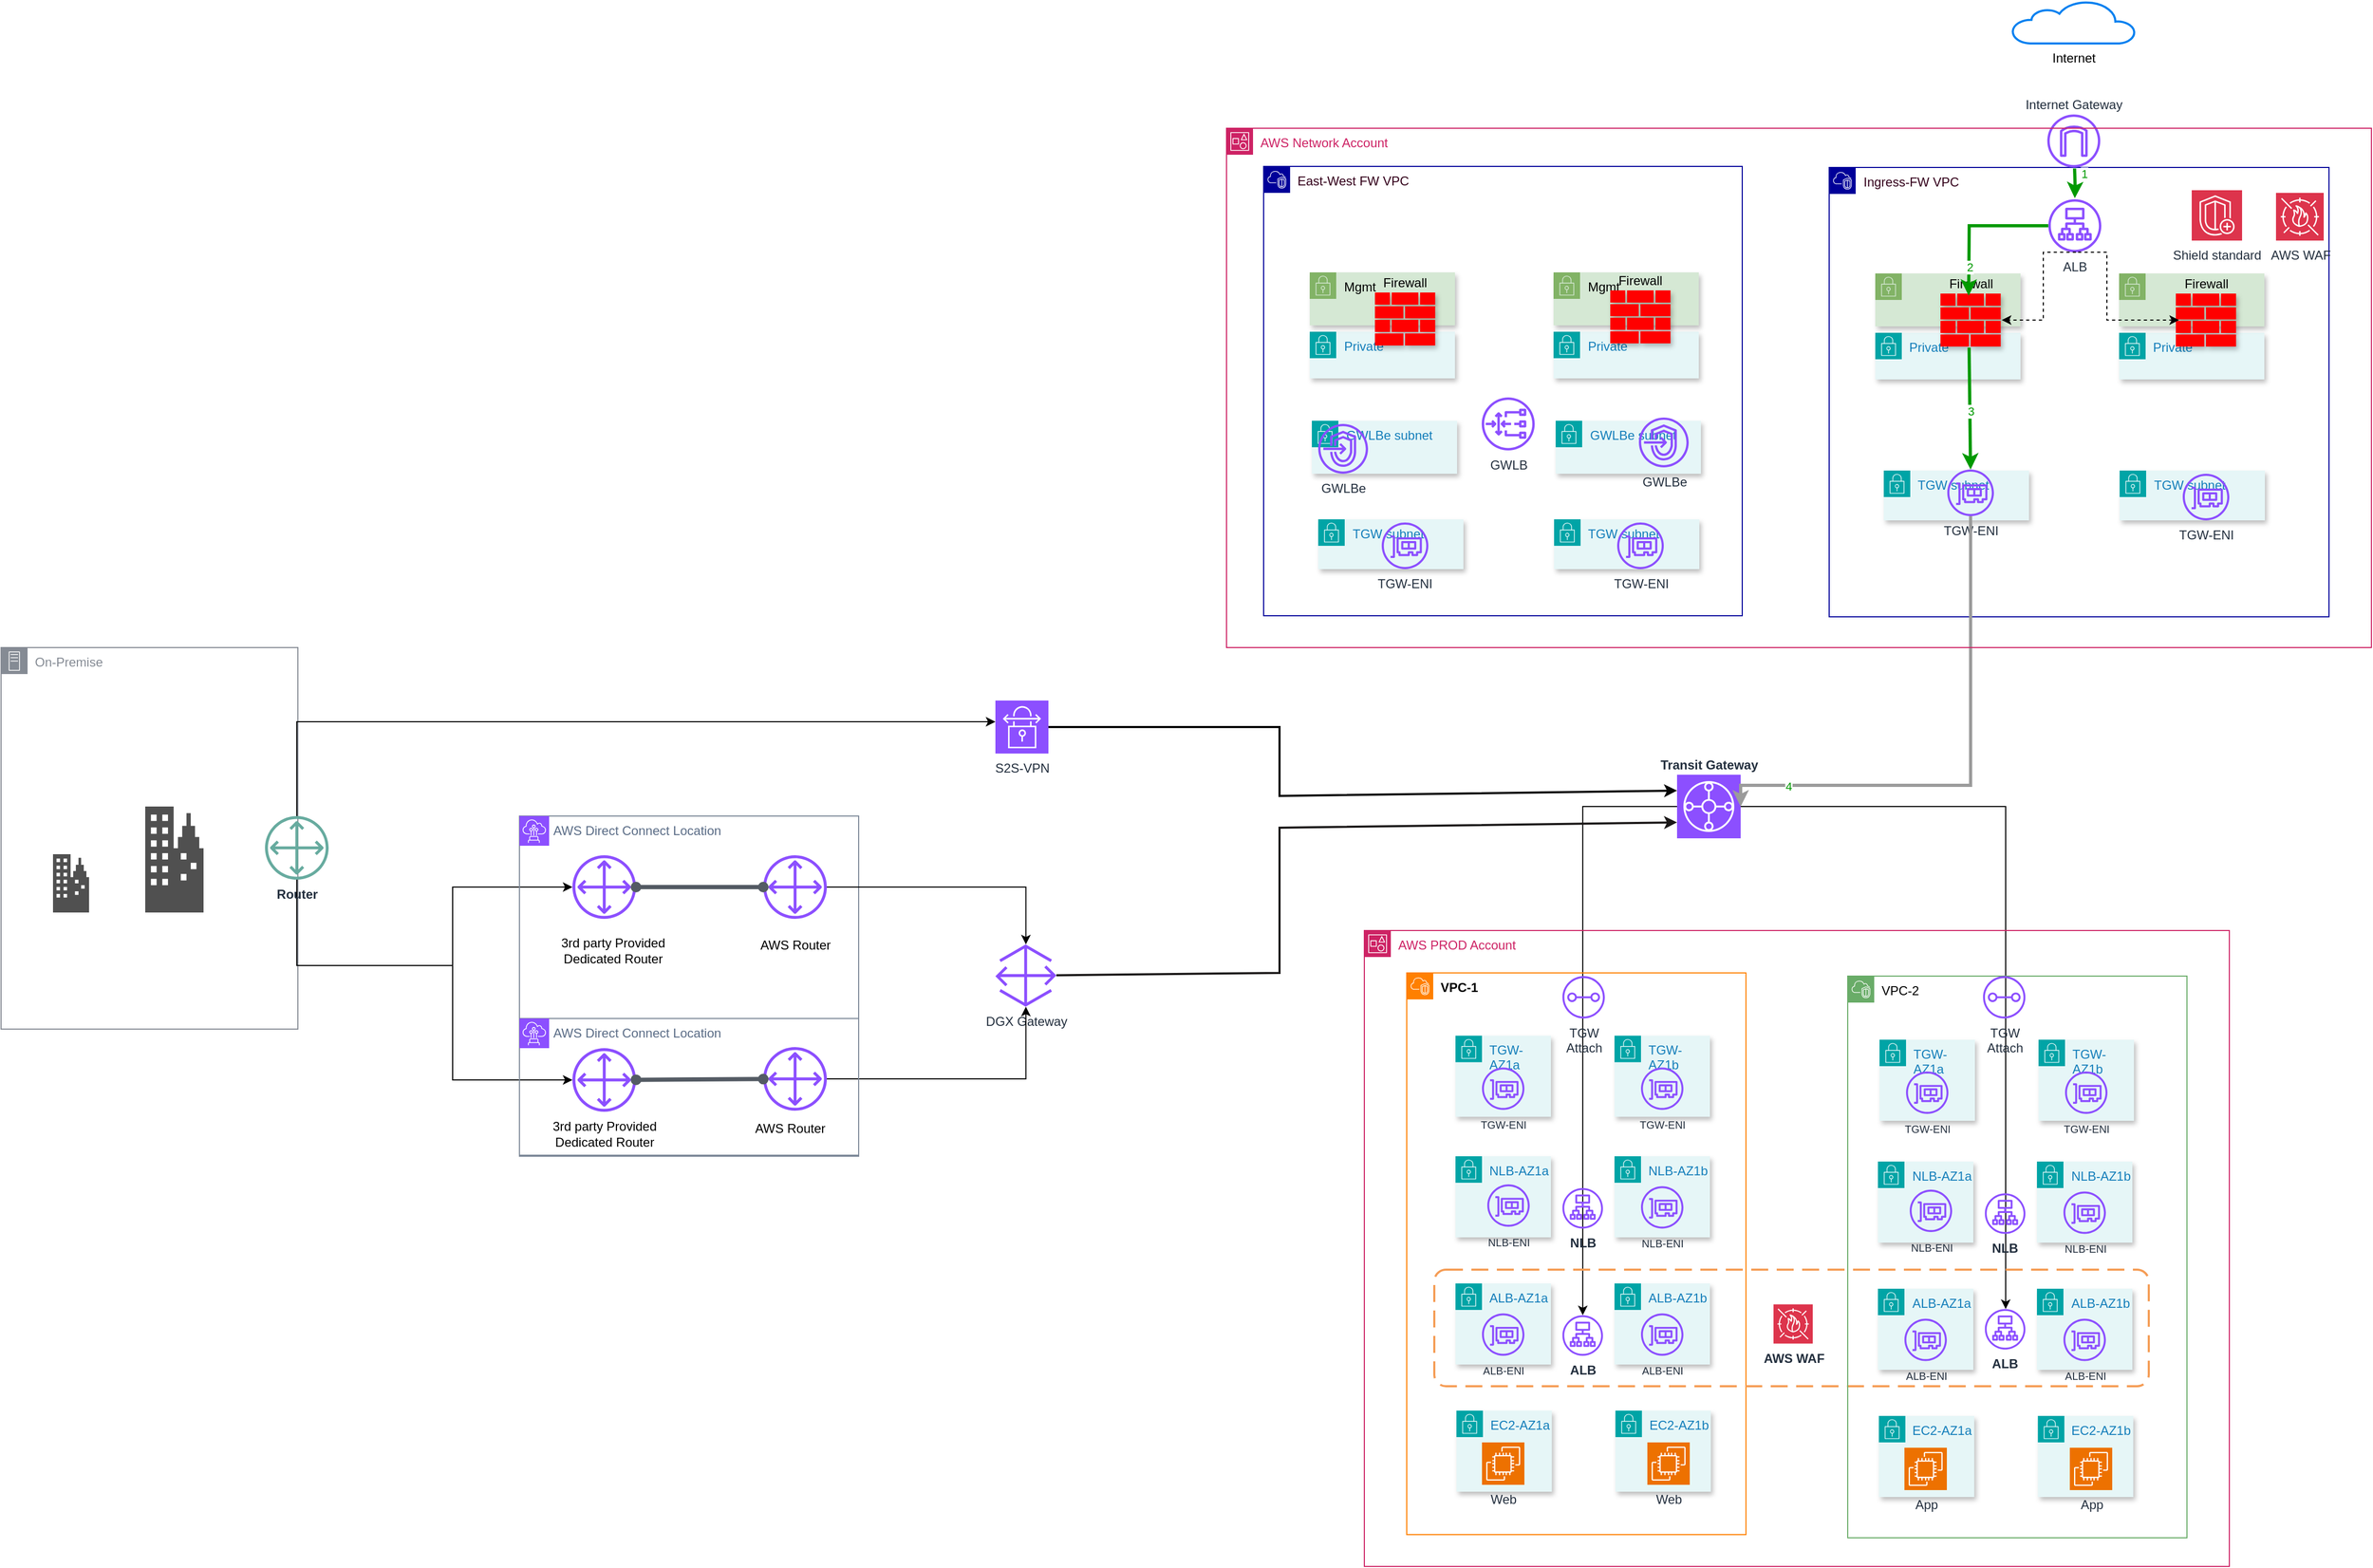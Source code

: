 <mxfile version="26.1.3">
  <diagram id="xGeKkqR13G3785sKKsFl" name="Ingress flow">
    <mxGraphModel dx="4136" dy="1648" grid="1" gridSize="10" guides="1" tooltips="1" connect="1" arrows="1" fold="1" page="1" pageScale="1" pageWidth="850" pageHeight="1100" math="0" shadow="0">
      <root>
        <mxCell id="0" />
        <mxCell id="1" parent="0" />
        <mxCell id="7koi3VtCpEqb0Fa8qRGX-1" style="edgeStyle=orthogonalEdgeStyle;rounded=0;orthogonalLoop=1;jettySize=auto;html=1;fillColor=#006600;" edge="1" parent="1" source="VvGtGQdlacUy4gMgxp78-1" target="VvGtGQdlacUy4gMgxp78-40">
          <mxGeometry relative="1" as="geometry">
            <Array as="points">
              <mxPoint x="1975" y="870" />
            </Array>
          </mxGeometry>
        </mxCell>
        <mxCell id="7koi3VtCpEqb0Fa8qRGX-3" style="edgeStyle=orthogonalEdgeStyle;rounded=0;orthogonalLoop=1;jettySize=auto;html=1;" edge="1" parent="1" source="VvGtGQdlacUy4gMgxp78-1" target="VvGtGQdlacUy4gMgxp78-25">
          <mxGeometry relative="1" as="geometry" />
        </mxCell>
        <mxCell id="VvGtGQdlacUy4gMgxp78-1" value="&lt;b&gt;Transit Gateway&lt;/b&gt;" style="sketch=0;points=[[0,0,0],[0.25,0,0],[0.5,0,0],[0.75,0,0],[1,0,0],[0,1,0],[0.25,1,0],[0.5,1,0],[0.75,1,0],[1,1,0],[0,0.25,0],[0,0.5,0],[0,0.75,0],[1,0.25,0],[1,0.5,0],[1,0.75,0]];outlineConnect=0;fontColor=#232F3E;fillColor=#8C4FFF;strokeColor=#ffffff;dashed=0;verticalLabelPosition=top;verticalAlign=bottom;align=center;html=1;fontSize=12;fontStyle=0;aspect=fixed;shape=mxgraph.aws4.resourceIcon;resIcon=mxgraph.aws4.transit_gateway;labelPosition=center;" parent="1" vertex="1">
          <mxGeometry x="1665" y="840" width="60" height="60" as="geometry" />
        </mxCell>
        <mxCell id="VvGtGQdlacUy4gMgxp78-2" value="On-Premise" style="sketch=0;outlineConnect=0;gradientColor=none;html=1;whiteSpace=wrap;fontSize=12;fontStyle=0;shape=mxgraph.aws4.group;grIcon=mxgraph.aws4.group_on_premise;strokeColor=#858B94;fillColor=none;verticalAlign=top;align=left;spacingLeft=30;fontColor=#858B94;dashed=0;" parent="1" vertex="1">
          <mxGeometry x="84" y="720" width="280" height="360" as="geometry" />
        </mxCell>
        <mxCell id="VvGtGQdlacUy4gMgxp78-3" value="" style="sketch=0;pointerEvents=1;shadow=0;dashed=0;html=1;strokeColor=none;fillColor=#505050;labelPosition=center;verticalLabelPosition=bottom;verticalAlign=top;outlineConnect=0;align=center;shape=mxgraph.office.concepts.on_premises;" parent="1" vertex="1">
          <mxGeometry x="133" y="915" width="34" height="55" as="geometry" />
        </mxCell>
        <mxCell id="VvGtGQdlacUy4gMgxp78-4" value="" style="sketch=0;pointerEvents=1;shadow=0;dashed=0;html=1;strokeColor=none;fillColor=#505050;labelPosition=center;verticalLabelPosition=bottom;verticalAlign=top;outlineConnect=0;align=center;shape=mxgraph.office.concepts.on_premises;" parent="1" vertex="1">
          <mxGeometry x="220" y="870" width="55" height="100" as="geometry" />
        </mxCell>
        <mxCell id="VvGtGQdlacUy4gMgxp78-5" style="edgeStyle=orthogonalEdgeStyle;rounded=0;orthogonalLoop=1;jettySize=auto;html=1;" parent="1" source="VvGtGQdlacUy4gMgxp78-8" target="VvGtGQdlacUy4gMgxp78-71" edge="1">
          <mxGeometry relative="1" as="geometry">
            <Array as="points">
              <mxPoint x="363" y="790" />
            </Array>
          </mxGeometry>
        </mxCell>
        <mxCell id="VvGtGQdlacUy4gMgxp78-6" style="edgeStyle=orthogonalEdgeStyle;rounded=0;orthogonalLoop=1;jettySize=auto;html=1;" parent="1" source="VvGtGQdlacUy4gMgxp78-8" target="VvGtGQdlacUy4gMgxp78-58" edge="1">
          <mxGeometry relative="1" as="geometry">
            <Array as="points">
              <mxPoint x="363" y="1020" />
              <mxPoint x="510" y="1020" />
              <mxPoint x="510" y="946" />
            </Array>
          </mxGeometry>
        </mxCell>
        <mxCell id="VvGtGQdlacUy4gMgxp78-7" style="edgeStyle=orthogonalEdgeStyle;rounded=0;orthogonalLoop=1;jettySize=auto;html=1;" parent="1" source="VvGtGQdlacUy4gMgxp78-8" target="VvGtGQdlacUy4gMgxp78-64" edge="1">
          <mxGeometry relative="1" as="geometry">
            <Array as="points">
              <mxPoint x="363" y="1020" />
              <mxPoint x="510" y="1020" />
              <mxPoint x="510" y="1128" />
            </Array>
          </mxGeometry>
        </mxCell>
        <mxCell id="VvGtGQdlacUy4gMgxp78-8" value="&lt;b&gt;Router&lt;/b&gt;" style="sketch=0;outlineConnect=0;fontColor=#232F3E;gradientColor=none;fillColor=#67AB9F;strokeColor=none;dashed=0;verticalLabelPosition=bottom;verticalAlign=top;align=center;html=1;fontSize=12;fontStyle=0;aspect=fixed;pointerEvents=1;shape=mxgraph.aws4.customer_gateway;" parent="1" vertex="1">
          <mxGeometry x="333" y="879" width="60" height="60" as="geometry" />
        </mxCell>
        <mxCell id="VvGtGQdlacUy4gMgxp78-9" value="&lt;font color=&quot;#000000&quot;&gt;&lt;b&gt;VPC-1&lt;/b&gt;&lt;/font&gt;" style="points=[[0,0],[0.25,0],[0.5,0],[0.75,0],[1,0],[1,0.25],[1,0.5],[1,0.75],[1,1],[0.75,1],[0.5,1],[0.25,1],[0,1],[0,0.75],[0,0.5],[0,0.25]];outlineConnect=0;gradientColor=none;html=1;whiteSpace=wrap;fontSize=12;fontStyle=0;container=1;pointerEvents=0;collapsible=0;recursiveResize=0;shape=mxgraph.aws4.group;grIcon=mxgraph.aws4.group_vpc2;strokeColor=light-dark(#FF8000,#FF96EE);fillColor=none;verticalAlign=top;align=left;spacingLeft=30;fontColor=#AAB7B8;dashed=0;" parent="1" vertex="1">
          <mxGeometry x="1410" y="1027" width="320" height="530" as="geometry" />
        </mxCell>
        <mxCell id="VvGtGQdlacUy4gMgxp78-10" value="" style="rounded=1;arcSize=10;dashed=1;strokeColor=#F59D56;fillColor=none;gradientColor=none;dashPattern=8 4;strokeWidth=2;movable=1;resizable=1;rotatable=1;deletable=1;editable=1;locked=0;connectable=1;" parent="VvGtGQdlacUy4gMgxp78-9" vertex="1">
          <mxGeometry x="26" y="280" width="674" height="110" as="geometry" />
        </mxCell>
        <mxCell id="VvGtGQdlacUy4gMgxp78-11" value="AWS PROD Account" style="points=[[0,0],[0.25,0],[0.5,0],[0.75,0],[1,0],[1,0.25],[1,0.5],[1,0.75],[1,1],[0.75,1],[0.5,1],[0.25,1],[0,1],[0,0.75],[0,0.5],[0,0.25]];outlineConnect=0;gradientColor=none;html=1;whiteSpace=wrap;fontSize=12;fontStyle=0;container=1;pointerEvents=0;collapsible=0;recursiveResize=0;shape=mxgraph.aws4.group;grIcon=mxgraph.aws4.group_account;strokeColor=#CD2264;fillColor=none;verticalAlign=top;align=left;spacingLeft=30;fontColor=#CD2264;dashed=0;" parent="1" vertex="1">
          <mxGeometry x="1370" y="987" width="816" height="600" as="geometry" />
        </mxCell>
        <mxCell id="VvGtGQdlacUy4gMgxp78-12" value="TGW-AZ1a" style="points=[[0,0],[0.25,0],[0.5,0],[0.75,0],[1,0],[1,0.25],[1,0.5],[1,0.75],[1,1],[0.75,1],[0.5,1],[0.25,1],[0,1],[0,0.75],[0,0.5],[0,0.25]];outlineConnect=0;gradientColor=none;html=1;whiteSpace=wrap;fontSize=12;fontStyle=0;container=1;pointerEvents=0;collapsible=0;recursiveResize=0;shape=mxgraph.aws4.group;grIcon=mxgraph.aws4.group_security_group;grStroke=0;strokeColor=#00A4A6;fillColor=#E6F6F7;verticalAlign=top;align=left;spacingLeft=30;fontColor=#147EBA;fillStyle=auto;shadow=1;" parent="VvGtGQdlacUy4gMgxp78-11" vertex="1">
          <mxGeometry x="86" y="99.25" width="90" height="76.5" as="geometry" />
        </mxCell>
        <mxCell id="VvGtGQdlacUy4gMgxp78-13" value="&lt;span style=&quot;font-size: 10px;&quot;&gt;TGW-ENI&lt;/span&gt;" style="sketch=0;outlineConnect=0;fontColor=#232F3E;gradientColor=none;fillColor=#8C4FFF;strokeColor=none;dashed=0;verticalLabelPosition=bottom;verticalAlign=top;align=center;html=1;fontSize=12;fontStyle=0;aspect=fixed;pointerEvents=1;shape=mxgraph.aws4.elastic_network_interface;" parent="VvGtGQdlacUy4gMgxp78-12" vertex="1">
          <mxGeometry x="25" y="30" width="40" height="40" as="geometry" />
        </mxCell>
        <mxCell id="VvGtGQdlacUy4gMgxp78-14" value="TGW-AZ1b" style="points=[[0,0],[0.25,0],[0.5,0],[0.75,0],[1,0],[1,0.25],[1,0.5],[1,0.75],[1,1],[0.75,1],[0.5,1],[0.25,1],[0,1],[0,0.75],[0,0.5],[0,0.25]];outlineConnect=0;gradientColor=none;html=1;whiteSpace=wrap;fontSize=12;fontStyle=0;container=1;pointerEvents=0;collapsible=0;recursiveResize=0;shape=mxgraph.aws4.group;grIcon=mxgraph.aws4.group_security_group;grStroke=0;strokeColor=#00A4A6;fillColor=#E6F6F7;verticalAlign=top;align=left;spacingLeft=30;fontColor=#147EBA;fillStyle=auto;shadow=1;" parent="VvGtGQdlacUy4gMgxp78-11" vertex="1">
          <mxGeometry x="236" y="99.25" width="90" height="76.5" as="geometry" />
        </mxCell>
        <mxCell id="VvGtGQdlacUy4gMgxp78-15" value="&lt;span style=&quot;font-size: 10px;&quot;&gt;TGW-ENI&lt;/span&gt;" style="sketch=0;outlineConnect=0;fontColor=#232F3E;gradientColor=none;fillColor=#8C4FFF;strokeColor=none;dashed=0;verticalLabelPosition=bottom;verticalAlign=top;align=center;html=1;fontSize=12;fontStyle=0;aspect=fixed;pointerEvents=1;shape=mxgraph.aws4.elastic_network_interface;" parent="VvGtGQdlacUy4gMgxp78-14" vertex="1">
          <mxGeometry x="25" y="30" width="40" height="40" as="geometry" />
        </mxCell>
        <mxCell id="VvGtGQdlacUy4gMgxp78-16" value="NLB-AZ1a" style="points=[[0,0],[0.25,0],[0.5,0],[0.75,0],[1,0],[1,0.25],[1,0.5],[1,0.75],[1,1],[0.75,1],[0.5,1],[0.25,1],[0,1],[0,0.75],[0,0.5],[0,0.25]];outlineConnect=0;gradientColor=none;html=1;whiteSpace=wrap;fontSize=12;fontStyle=0;container=1;pointerEvents=0;collapsible=0;recursiveResize=0;shape=mxgraph.aws4.group;grIcon=mxgraph.aws4.group_security_group;grStroke=0;strokeColor=#00A4A6;fillColor=#E6F6F7;verticalAlign=top;align=left;spacingLeft=30;fontColor=#147EBA;fillStyle=auto;shadow=1;" parent="VvGtGQdlacUy4gMgxp78-11" vertex="1">
          <mxGeometry x="86" y="213" width="90" height="76.5" as="geometry" />
        </mxCell>
        <mxCell id="VvGtGQdlacUy4gMgxp78-17" value="&lt;span style=&quot;font-size: 10px;&quot;&gt;NLB-ENI&lt;/span&gt;" style="sketch=0;outlineConnect=0;fontColor=#232F3E;gradientColor=none;fillColor=#8C4FFF;strokeColor=none;dashed=0;verticalLabelPosition=bottom;verticalAlign=top;align=center;html=1;fontSize=12;fontStyle=0;aspect=fixed;pointerEvents=1;shape=mxgraph.aws4.elastic_network_interface;" parent="VvGtGQdlacUy4gMgxp78-16" vertex="1">
          <mxGeometry x="30" y="26.5" width="40" height="40" as="geometry" />
        </mxCell>
        <mxCell id="VvGtGQdlacUy4gMgxp78-18" value="NLB-AZ1b" style="points=[[0,0],[0.25,0],[0.5,0],[0.75,0],[1,0],[1,0.25],[1,0.5],[1,0.75],[1,1],[0.75,1],[0.5,1],[0.25,1],[0,1],[0,0.75],[0,0.5],[0,0.25]];outlineConnect=0;gradientColor=none;html=1;whiteSpace=wrap;fontSize=12;fontStyle=0;container=1;pointerEvents=0;collapsible=0;recursiveResize=0;shape=mxgraph.aws4.group;grIcon=mxgraph.aws4.group_security_group;grStroke=0;strokeColor=#00A4A6;fillColor=#E6F6F7;verticalAlign=top;align=left;spacingLeft=30;fontColor=#147EBA;fillStyle=auto;shadow=1;" parent="VvGtGQdlacUy4gMgxp78-11" vertex="1">
          <mxGeometry x="236" y="213" width="90" height="76.5" as="geometry" />
        </mxCell>
        <mxCell id="VvGtGQdlacUy4gMgxp78-19" value="&lt;span style=&quot;font-size: 10px;&quot;&gt;NLB-ENI&lt;/span&gt;" style="sketch=0;outlineConnect=0;fontColor=#232F3E;gradientColor=none;fillColor=#8C4FFF;strokeColor=none;dashed=0;verticalLabelPosition=bottom;verticalAlign=top;align=center;html=1;fontSize=12;fontStyle=0;aspect=fixed;pointerEvents=1;shape=mxgraph.aws4.elastic_network_interface;" parent="VvGtGQdlacUy4gMgxp78-18" vertex="1">
          <mxGeometry x="25" y="28.25" width="40" height="40" as="geometry" />
        </mxCell>
        <mxCell id="VvGtGQdlacUy4gMgxp78-20" value="&lt;b&gt;NLB&lt;/b&gt;" style="sketch=0;outlineConnect=0;fontColor=#232F3E;gradientColor=none;fillColor=#8C4FFF;strokeColor=none;dashed=0;verticalLabelPosition=bottom;verticalAlign=top;align=center;html=1;fontSize=12;fontStyle=0;aspect=fixed;pointerEvents=1;shape=mxgraph.aws4.application_load_balancer;" parent="VvGtGQdlacUy4gMgxp78-11" vertex="1">
          <mxGeometry x="186.87" y="243" width="38.25" height="38.25" as="geometry" />
        </mxCell>
        <mxCell id="VvGtGQdlacUy4gMgxp78-21" value="ALB-AZ1a" style="points=[[0,0],[0.25,0],[0.5,0],[0.75,0],[1,0],[1,0.25],[1,0.5],[1,0.75],[1,1],[0.75,1],[0.5,1],[0.25,1],[0,1],[0,0.75],[0,0.5],[0,0.25]];outlineConnect=0;gradientColor=none;html=1;whiteSpace=wrap;fontSize=12;fontStyle=0;container=1;pointerEvents=0;collapsible=0;recursiveResize=0;shape=mxgraph.aws4.group;grIcon=mxgraph.aws4.group_security_group;grStroke=0;strokeColor=#00A4A6;fillColor=#E6F6F7;verticalAlign=top;align=left;spacingLeft=30;fontColor=#147EBA;fillStyle=auto;shadow=1;" parent="VvGtGQdlacUy4gMgxp78-11" vertex="1">
          <mxGeometry x="86" y="333" width="90" height="76.5" as="geometry" />
        </mxCell>
        <mxCell id="VvGtGQdlacUy4gMgxp78-22" value="&lt;span style=&quot;font-size: 10px;&quot;&gt;ALB-ENI&lt;/span&gt;" style="sketch=0;outlineConnect=0;fontColor=#232F3E;gradientColor=none;fillColor=#8C4FFF;strokeColor=none;dashed=0;verticalLabelPosition=bottom;verticalAlign=top;align=center;html=1;fontSize=12;fontStyle=0;aspect=fixed;pointerEvents=1;shape=mxgraph.aws4.elastic_network_interface;" parent="VvGtGQdlacUy4gMgxp78-21" vertex="1">
          <mxGeometry x="25" y="28.25" width="40" height="40" as="geometry" />
        </mxCell>
        <mxCell id="VvGtGQdlacUy4gMgxp78-23" value="ALB-AZ1b" style="points=[[0,0],[0.25,0],[0.5,0],[0.75,0],[1,0],[1,0.25],[1,0.5],[1,0.75],[1,1],[0.75,1],[0.5,1],[0.25,1],[0,1],[0,0.75],[0,0.5],[0,0.25]];outlineConnect=0;gradientColor=none;html=1;whiteSpace=wrap;fontSize=12;fontStyle=0;container=1;pointerEvents=0;collapsible=0;recursiveResize=0;shape=mxgraph.aws4.group;grIcon=mxgraph.aws4.group_security_group;grStroke=0;strokeColor=#00A4A6;fillColor=#E6F6F7;verticalAlign=top;align=left;spacingLeft=30;fontColor=#147EBA;fillStyle=auto;shadow=1;" parent="VvGtGQdlacUy4gMgxp78-11" vertex="1">
          <mxGeometry x="236" y="333" width="90" height="76.5" as="geometry" />
        </mxCell>
        <mxCell id="VvGtGQdlacUy4gMgxp78-24" value="&lt;span style=&quot;font-size: 10px;&quot;&gt;ALB-ENI&lt;/span&gt;" style="sketch=0;outlineConnect=0;fontColor=#232F3E;gradientColor=none;fillColor=#8C4FFF;strokeColor=none;dashed=0;verticalLabelPosition=bottom;verticalAlign=top;align=center;html=1;fontSize=12;fontStyle=0;aspect=fixed;pointerEvents=1;shape=mxgraph.aws4.elastic_network_interface;" parent="VvGtGQdlacUy4gMgxp78-23" vertex="1">
          <mxGeometry x="25" y="28.25" width="40" height="40" as="geometry" />
        </mxCell>
        <mxCell id="VvGtGQdlacUy4gMgxp78-25" value="&lt;b&gt;ALB&lt;/b&gt;" style="sketch=0;outlineConnect=0;fontColor=#232F3E;gradientColor=none;fillColor=#8C4FFF;strokeColor=none;dashed=0;verticalLabelPosition=bottom;verticalAlign=top;align=center;html=1;fontSize=12;fontStyle=0;aspect=fixed;pointerEvents=1;shape=mxgraph.aws4.application_load_balancer;" parent="VvGtGQdlacUy4gMgxp78-11" vertex="1">
          <mxGeometry x="186.87" y="363" width="38.25" height="38.25" as="geometry" />
        </mxCell>
        <mxCell id="VvGtGQdlacUy4gMgxp78-26" value="EC2-AZ1a" style="points=[[0,0],[0.25,0],[0.5,0],[0.75,0],[1,0],[1,0.25],[1,0.5],[1,0.75],[1,1],[0.75,1],[0.5,1],[0.25,1],[0,1],[0,0.75],[0,0.5],[0,0.25]];outlineConnect=0;gradientColor=none;html=1;whiteSpace=wrap;fontSize=12;fontStyle=0;container=1;pointerEvents=0;collapsible=0;recursiveResize=0;shape=mxgraph.aws4.group;grIcon=mxgraph.aws4.group_security_group;grStroke=0;strokeColor=#00A4A6;fillColor=#E6F6F7;verticalAlign=top;align=left;spacingLeft=30;fontColor=#147EBA;fillStyle=auto;shadow=1;" parent="VvGtGQdlacUy4gMgxp78-11" vertex="1">
          <mxGeometry x="86.87" y="453" width="90" height="76.5" as="geometry" />
        </mxCell>
        <mxCell id="VvGtGQdlacUy4gMgxp78-27" value="Web" style="sketch=0;points=[[0,0,0],[0.25,0,0],[0.5,0,0],[0.75,0,0],[1,0,0],[0,1,0],[0.25,1,0],[0.5,1,0],[0.75,1,0],[1,1,0],[0,0.25,0],[0,0.5,0],[0,0.75,0],[1,0.25,0],[1,0.5,0],[1,0.75,0]];outlineConnect=0;fontColor=#232F3E;fillColor=#ED7100;strokeColor=#ffffff;dashed=0;verticalLabelPosition=bottom;verticalAlign=top;align=center;html=1;fontSize=12;fontStyle=0;aspect=fixed;shape=mxgraph.aws4.resourceIcon;resIcon=mxgraph.aws4.ec2;" parent="VvGtGQdlacUy4gMgxp78-26" vertex="1">
          <mxGeometry x="24.13" y="30" width="40" height="40" as="geometry" />
        </mxCell>
        <mxCell id="VvGtGQdlacUy4gMgxp78-28" value="EC2-AZ1b" style="points=[[0,0],[0.25,0],[0.5,0],[0.75,0],[1,0],[1,0.25],[1,0.5],[1,0.75],[1,1],[0.75,1],[0.5,1],[0.25,1],[0,1],[0,0.75],[0,0.5],[0,0.25]];outlineConnect=0;gradientColor=none;html=1;whiteSpace=wrap;fontSize=12;fontStyle=0;container=1;pointerEvents=0;collapsible=0;recursiveResize=0;shape=mxgraph.aws4.group;grIcon=mxgraph.aws4.group_security_group;grStroke=0;strokeColor=#00A4A6;fillColor=#E6F6F7;verticalAlign=top;align=left;spacingLeft=30;fontColor=#147EBA;fillStyle=auto;shadow=1;" parent="VvGtGQdlacUy4gMgxp78-11" vertex="1">
          <mxGeometry x="236.87" y="453" width="90" height="76.5" as="geometry" />
        </mxCell>
        <mxCell id="VvGtGQdlacUy4gMgxp78-29" value="Web" style="sketch=0;points=[[0,0,0],[0.25,0,0],[0.5,0,0],[0.75,0,0],[1,0,0],[0,1,0],[0.25,1,0],[0.5,1,0],[0.75,1,0],[1,1,0],[0,0.25,0],[0,0.5,0],[0,0.75,0],[1,0.25,0],[1,0.5,0],[1,0.75,0]];outlineConnect=0;fontColor=#232F3E;fillColor=#ED7100;strokeColor=#ffffff;dashed=0;verticalLabelPosition=bottom;verticalAlign=top;align=center;html=1;fontSize=12;fontStyle=0;aspect=fixed;shape=mxgraph.aws4.resourceIcon;resIcon=mxgraph.aws4.ec2;" parent="VvGtGQdlacUy4gMgxp78-28" vertex="1">
          <mxGeometry x="30.13" y="30" width="40" height="40" as="geometry" />
        </mxCell>
        <mxCell id="VvGtGQdlacUy4gMgxp78-30" value="&lt;font color=&quot;#000000&quot;&gt;VPC-2&lt;/font&gt;" style="points=[[0,0],[0.25,0],[0.5,0],[0.75,0],[1,0],[1,0.25],[1,0.5],[1,0.75],[1,1],[0.75,1],[0.5,1],[0.25,1],[0,1],[0,0.75],[0,0.5],[0,0.25]];outlineConnect=0;gradientColor=none;html=1;whiteSpace=wrap;fontSize=12;fontStyle=0;container=1;pointerEvents=0;collapsible=0;recursiveResize=0;shape=mxgraph.aws4.group;grIcon=mxgraph.aws4.group_vpc2;strokeColor=light-dark(#69ac68, #3a756b);fillColor=none;verticalAlign=top;align=left;spacingLeft=30;fontColor=#AAB7B8;dashed=0;" parent="VvGtGQdlacUy4gMgxp78-11" vertex="1">
          <mxGeometry x="456" y="43" width="320" height="530" as="geometry" />
        </mxCell>
        <mxCell id="VvGtGQdlacUy4gMgxp78-31" value="NLB-AZ1a" style="points=[[0,0],[0.25,0],[0.5,0],[0.75,0],[1,0],[1,0.25],[1,0.5],[1,0.75],[1,1],[0.75,1],[0.5,1],[0.25,1],[0,1],[0,0.75],[0,0.5],[0,0.25]];outlineConnect=0;gradientColor=none;html=1;whiteSpace=wrap;fontSize=12;fontStyle=0;container=1;pointerEvents=0;collapsible=0;recursiveResize=0;shape=mxgraph.aws4.group;grIcon=mxgraph.aws4.group_security_group;grStroke=0;strokeColor=#00A4A6;fillColor=#E6F6F7;verticalAlign=top;align=left;spacingLeft=30;fontColor=#147EBA;fillStyle=auto;shadow=1;" parent="VvGtGQdlacUy4gMgxp78-30" vertex="1">
          <mxGeometry x="28.5" y="175" width="90" height="76.5" as="geometry" />
        </mxCell>
        <mxCell id="VvGtGQdlacUy4gMgxp78-32" value="&lt;span style=&quot;font-size: 10px;&quot;&gt;NLB-ENI&lt;/span&gt;" style="sketch=0;outlineConnect=0;fontColor=#232F3E;gradientColor=none;fillColor=#8C4FFF;strokeColor=none;dashed=0;verticalLabelPosition=bottom;verticalAlign=top;align=center;html=1;fontSize=12;fontStyle=0;aspect=fixed;pointerEvents=1;shape=mxgraph.aws4.elastic_network_interface;" parent="VvGtGQdlacUy4gMgxp78-31" vertex="1">
          <mxGeometry x="30" y="26.5" width="40" height="40" as="geometry" />
        </mxCell>
        <mxCell id="VvGtGQdlacUy4gMgxp78-33" value="NLB-AZ1b" style="points=[[0,0],[0.25,0],[0.5,0],[0.75,0],[1,0],[1,0.25],[1,0.5],[1,0.75],[1,1],[0.75,1],[0.5,1],[0.25,1],[0,1],[0,0.75],[0,0.5],[0,0.25]];outlineConnect=0;gradientColor=none;html=1;whiteSpace=wrap;fontSize=12;fontStyle=0;container=1;pointerEvents=0;collapsible=0;recursiveResize=0;shape=mxgraph.aws4.group;grIcon=mxgraph.aws4.group_security_group;grStroke=0;strokeColor=#00A4A6;fillColor=#E6F6F7;verticalAlign=top;align=left;spacingLeft=30;fontColor=#147EBA;fillStyle=auto;shadow=1;" parent="VvGtGQdlacUy4gMgxp78-30" vertex="1">
          <mxGeometry x="178.5" y="175" width="90" height="76.5" as="geometry" />
        </mxCell>
        <mxCell id="VvGtGQdlacUy4gMgxp78-34" value="&lt;span style=&quot;font-size: 10px;&quot;&gt;NLB-ENI&lt;/span&gt;" style="sketch=0;outlineConnect=0;fontColor=#232F3E;gradientColor=none;fillColor=#8C4FFF;strokeColor=none;dashed=0;verticalLabelPosition=bottom;verticalAlign=top;align=center;html=1;fontSize=12;fontStyle=0;aspect=fixed;pointerEvents=1;shape=mxgraph.aws4.elastic_network_interface;" parent="VvGtGQdlacUy4gMgxp78-33" vertex="1">
          <mxGeometry x="25" y="28.25" width="40" height="40" as="geometry" />
        </mxCell>
        <mxCell id="VvGtGQdlacUy4gMgxp78-35" value="&lt;b&gt;NLB&lt;/b&gt;" style="sketch=0;outlineConnect=0;fontColor=#232F3E;gradientColor=none;fillColor=#8C4FFF;strokeColor=none;dashed=0;verticalLabelPosition=bottom;verticalAlign=top;align=center;html=1;fontSize=12;fontStyle=0;aspect=fixed;pointerEvents=1;shape=mxgraph.aws4.application_load_balancer;" parent="VvGtGQdlacUy4gMgxp78-30" vertex="1">
          <mxGeometry x="129.37" y="205" width="38.25" height="38.25" as="geometry" />
        </mxCell>
        <mxCell id="VvGtGQdlacUy4gMgxp78-36" value="ALB-AZ1a" style="points=[[0,0],[0.25,0],[0.5,0],[0.75,0],[1,0],[1,0.25],[1,0.5],[1,0.75],[1,1],[0.75,1],[0.5,1],[0.25,1],[0,1],[0,0.75],[0,0.5],[0,0.25]];outlineConnect=0;gradientColor=none;html=1;whiteSpace=wrap;fontSize=12;fontStyle=0;container=1;pointerEvents=0;collapsible=0;recursiveResize=0;shape=mxgraph.aws4.group;grIcon=mxgraph.aws4.group_security_group;grStroke=0;strokeColor=#00A4A6;fillColor=#E6F6F7;verticalAlign=top;align=left;spacingLeft=30;fontColor=#147EBA;fillStyle=auto;shadow=1;" parent="VvGtGQdlacUy4gMgxp78-30" vertex="1">
          <mxGeometry x="28.5" y="295" width="90" height="76.5" as="geometry" />
        </mxCell>
        <mxCell id="VvGtGQdlacUy4gMgxp78-37" value="&lt;span style=&quot;font-size: 10px;&quot;&gt;ALB-ENI&lt;/span&gt;" style="sketch=0;outlineConnect=0;fontColor=#232F3E;gradientColor=none;fillColor=#8C4FFF;strokeColor=none;dashed=0;verticalLabelPosition=bottom;verticalAlign=top;align=center;html=1;fontSize=12;fontStyle=0;aspect=fixed;pointerEvents=1;shape=mxgraph.aws4.elastic_network_interface;" parent="VvGtGQdlacUy4gMgxp78-36" vertex="1">
          <mxGeometry x="25" y="28.25" width="40" height="40" as="geometry" />
        </mxCell>
        <mxCell id="VvGtGQdlacUy4gMgxp78-38" value="ALB-AZ1b" style="points=[[0,0],[0.25,0],[0.5,0],[0.75,0],[1,0],[1,0.25],[1,0.5],[1,0.75],[1,1],[0.75,1],[0.5,1],[0.25,1],[0,1],[0,0.75],[0,0.5],[0,0.25]];outlineConnect=0;gradientColor=none;html=1;whiteSpace=wrap;fontSize=12;fontStyle=0;container=1;pointerEvents=0;collapsible=0;recursiveResize=0;shape=mxgraph.aws4.group;grIcon=mxgraph.aws4.group_security_group;grStroke=0;strokeColor=#00A4A6;fillColor=#E6F6F7;verticalAlign=top;align=left;spacingLeft=30;fontColor=#147EBA;fillStyle=auto;shadow=1;" parent="VvGtGQdlacUy4gMgxp78-30" vertex="1">
          <mxGeometry x="178.5" y="295" width="90" height="76.5" as="geometry" />
        </mxCell>
        <mxCell id="VvGtGQdlacUy4gMgxp78-39" value="&lt;span style=&quot;font-size: 10px;&quot;&gt;ALB-ENI&lt;/span&gt;" style="sketch=0;outlineConnect=0;fontColor=#232F3E;gradientColor=none;fillColor=#8C4FFF;strokeColor=none;dashed=0;verticalLabelPosition=bottom;verticalAlign=top;align=center;html=1;fontSize=12;fontStyle=0;aspect=fixed;pointerEvents=1;shape=mxgraph.aws4.elastic_network_interface;" parent="VvGtGQdlacUy4gMgxp78-38" vertex="1">
          <mxGeometry x="25" y="28.25" width="40" height="40" as="geometry" />
        </mxCell>
        <mxCell id="VvGtGQdlacUy4gMgxp78-40" value="&lt;b&gt;ALB&lt;/b&gt;" style="sketch=0;outlineConnect=0;fontColor=#232F3E;gradientColor=none;fillColor=#8C4FFF;strokeColor=none;dashed=0;verticalLabelPosition=bottom;verticalAlign=top;align=center;html=1;fontSize=12;fontStyle=0;aspect=fixed;pointerEvents=1;shape=mxgraph.aws4.application_load_balancer;" parent="VvGtGQdlacUy4gMgxp78-30" vertex="1">
          <mxGeometry x="129.37" y="314.13" width="38.25" height="38.25" as="geometry" />
        </mxCell>
        <mxCell id="VvGtGQdlacUy4gMgxp78-41" value="EC2-AZ1a" style="points=[[0,0],[0.25,0],[0.5,0],[0.75,0],[1,0],[1,0.25],[1,0.5],[1,0.75],[1,1],[0.75,1],[0.5,1],[0.25,1],[0,1],[0,0.75],[0,0.5],[0,0.25]];outlineConnect=0;gradientColor=none;html=1;whiteSpace=wrap;fontSize=12;fontStyle=0;container=1;pointerEvents=0;collapsible=0;recursiveResize=0;shape=mxgraph.aws4.group;grIcon=mxgraph.aws4.group_security_group;grStroke=0;strokeColor=#00A4A6;fillColor=#E6F6F7;verticalAlign=top;align=left;spacingLeft=30;fontColor=#147EBA;fillStyle=auto;shadow=1;" parent="VvGtGQdlacUy4gMgxp78-30" vertex="1">
          <mxGeometry x="29.37" y="415" width="90" height="76.5" as="geometry" />
        </mxCell>
        <mxCell id="VvGtGQdlacUy4gMgxp78-42" value="App" style="sketch=0;points=[[0,0,0],[0.25,0,0],[0.5,0,0],[0.75,0,0],[1,0,0],[0,1,0],[0.25,1,0],[0.5,1,0],[0.75,1,0],[1,1,0],[0,0.25,0],[0,0.5,0],[0,0.75,0],[1,0.25,0],[1,0.5,0],[1,0.75,0]];outlineConnect=0;fontColor=#232F3E;fillColor=#ED7100;strokeColor=#ffffff;dashed=0;verticalLabelPosition=bottom;verticalAlign=top;align=center;html=1;fontSize=12;fontStyle=0;aspect=fixed;shape=mxgraph.aws4.resourceIcon;resIcon=mxgraph.aws4.ec2;" parent="VvGtGQdlacUy4gMgxp78-41" vertex="1">
          <mxGeometry x="24.13" y="30" width="40" height="40" as="geometry" />
        </mxCell>
        <mxCell id="VvGtGQdlacUy4gMgxp78-43" value="EC2-AZ1b" style="points=[[0,0],[0.25,0],[0.5,0],[0.75,0],[1,0],[1,0.25],[1,0.5],[1,0.75],[1,1],[0.75,1],[0.5,1],[0.25,1],[0,1],[0,0.75],[0,0.5],[0,0.25]];outlineConnect=0;gradientColor=none;html=1;whiteSpace=wrap;fontSize=12;fontStyle=0;container=1;pointerEvents=0;collapsible=0;recursiveResize=0;shape=mxgraph.aws4.group;grIcon=mxgraph.aws4.group_security_group;grStroke=0;strokeColor=#00A4A6;fillColor=#E6F6F7;verticalAlign=top;align=left;spacingLeft=30;fontColor=#147EBA;fillStyle=auto;shadow=1;" parent="VvGtGQdlacUy4gMgxp78-30" vertex="1">
          <mxGeometry x="179.37" y="415" width="90" height="76.5" as="geometry" />
        </mxCell>
        <mxCell id="VvGtGQdlacUy4gMgxp78-44" value="App" style="sketch=0;points=[[0,0,0],[0.25,0,0],[0.5,0,0],[0.75,0,0],[1,0,0],[0,1,0],[0.25,1,0],[0.5,1,0],[0.75,1,0],[1,1,0],[0,0.25,0],[0,0.5,0],[0,0.75,0],[1,0.25,0],[1,0.5,0],[1,0.75,0]];outlineConnect=0;fontColor=#232F3E;fillColor=#ED7100;strokeColor=#ffffff;dashed=0;verticalLabelPosition=bottom;verticalAlign=top;align=center;html=1;fontSize=12;fontStyle=0;aspect=fixed;shape=mxgraph.aws4.resourceIcon;resIcon=mxgraph.aws4.ec2;" parent="VvGtGQdlacUy4gMgxp78-43" vertex="1">
          <mxGeometry x="30.13" y="30" width="40" height="40" as="geometry" />
        </mxCell>
        <mxCell id="VvGtGQdlacUy4gMgxp78-45" value="TGW-AZ1a" style="points=[[0,0],[0.25,0],[0.5,0],[0.75,0],[1,0],[1,0.25],[1,0.5],[1,0.75],[1,1],[0.75,1],[0.5,1],[0.25,1],[0,1],[0,0.75],[0,0.5],[0,0.25]];outlineConnect=0;gradientColor=none;html=1;whiteSpace=wrap;fontSize=12;fontStyle=0;container=1;pointerEvents=0;collapsible=0;recursiveResize=0;shape=mxgraph.aws4.group;grIcon=mxgraph.aws4.group_security_group;grStroke=0;strokeColor=#00A4A6;fillColor=#E6F6F7;verticalAlign=top;align=left;spacingLeft=30;fontColor=#147EBA;fillStyle=auto;shadow=1;" parent="VvGtGQdlacUy4gMgxp78-30" vertex="1">
          <mxGeometry x="30" y="60" width="90" height="76.5" as="geometry" />
        </mxCell>
        <mxCell id="VvGtGQdlacUy4gMgxp78-46" value="&lt;span style=&quot;font-size: 10px;&quot;&gt;TGW-ENI&lt;/span&gt;" style="sketch=0;outlineConnect=0;fontColor=#232F3E;gradientColor=none;fillColor=#8C4FFF;strokeColor=none;dashed=0;verticalLabelPosition=bottom;verticalAlign=top;align=center;html=1;fontSize=12;fontStyle=0;aspect=fixed;pointerEvents=1;shape=mxgraph.aws4.elastic_network_interface;" parent="VvGtGQdlacUy4gMgxp78-45" vertex="1">
          <mxGeometry x="25" y="30" width="40" height="40" as="geometry" />
        </mxCell>
        <mxCell id="VvGtGQdlacUy4gMgxp78-47" value="TGW-AZ1b" style="points=[[0,0],[0.25,0],[0.5,0],[0.75,0],[1,0],[1,0.25],[1,0.5],[1,0.75],[1,1],[0.75,1],[0.5,1],[0.25,1],[0,1],[0,0.75],[0,0.5],[0,0.25]];outlineConnect=0;gradientColor=none;html=1;whiteSpace=wrap;fontSize=12;fontStyle=0;container=1;pointerEvents=0;collapsible=0;recursiveResize=0;shape=mxgraph.aws4.group;grIcon=mxgraph.aws4.group_security_group;grStroke=0;strokeColor=#00A4A6;fillColor=#E6F6F7;verticalAlign=top;align=left;spacingLeft=30;fontColor=#147EBA;fillStyle=auto;shadow=1;" parent="VvGtGQdlacUy4gMgxp78-30" vertex="1">
          <mxGeometry x="180" y="60" width="90" height="76.5" as="geometry" />
        </mxCell>
        <mxCell id="VvGtGQdlacUy4gMgxp78-48" value="&lt;span style=&quot;font-size: 10px;&quot;&gt;TGW-ENI&lt;/span&gt;" style="sketch=0;outlineConnect=0;fontColor=#232F3E;gradientColor=none;fillColor=#8C4FFF;strokeColor=none;dashed=0;verticalLabelPosition=bottom;verticalAlign=top;align=center;html=1;fontSize=12;fontStyle=0;aspect=fixed;pointerEvents=1;shape=mxgraph.aws4.elastic_network_interface;" parent="VvGtGQdlacUy4gMgxp78-47" vertex="1">
          <mxGeometry x="25" y="30" width="40" height="40" as="geometry" />
        </mxCell>
        <mxCell id="VvGtGQdlacUy4gMgxp78-49" value="TGW&lt;br&gt;Attach" style="sketch=0;outlineConnect=0;fontColor=#232F3E;gradientColor=none;fillColor=#8C4FFF;strokeColor=none;dashed=0;verticalLabelPosition=bottom;verticalAlign=top;align=center;html=1;fontSize=12;fontStyle=0;aspect=fixed;pointerEvents=1;shape=mxgraph.aws4.transit_gateway_attachment;" parent="VvGtGQdlacUy4gMgxp78-30" vertex="1">
          <mxGeometry x="127.62" width="40" height="40" as="geometry" />
        </mxCell>
        <mxCell id="VvGtGQdlacUy4gMgxp78-50" value="&lt;b&gt;AWS WAF&lt;/b&gt;" style="sketch=0;points=[[0,0,0],[0.25,0,0],[0.5,0,0],[0.75,0,0],[1,0,0],[0,1,0],[0.25,1,0],[0.5,1,0],[0.75,1,0],[1,1,0],[0,0.25,0],[0,0.5,0],[0,0.75,0],[1,0.25,0],[1,0.5,0],[1,0.75,0]];outlineConnect=0;fontColor=#232F3E;fillColor=#DD344C;strokeColor=#ffffff;dashed=0;verticalLabelPosition=bottom;verticalAlign=top;align=center;html=1;fontSize=12;fontStyle=0;aspect=fixed;shape=mxgraph.aws4.resourceIcon;resIcon=mxgraph.aws4.waf;" parent="VvGtGQdlacUy4gMgxp78-11" vertex="1">
          <mxGeometry x="386" y="352.75" width="37" height="37" as="geometry" />
        </mxCell>
        <mxCell id="VvGtGQdlacUy4gMgxp78-51" value="TGW&lt;br&gt;Attach" style="sketch=0;outlineConnect=0;fontColor=#232F3E;gradientColor=none;fillColor=#8C4FFF;strokeColor=none;dashed=0;verticalLabelPosition=bottom;verticalAlign=top;align=center;html=1;fontSize=12;fontStyle=0;aspect=fixed;pointerEvents=1;shape=mxgraph.aws4.transit_gateway_attachment;" parent="VvGtGQdlacUy4gMgxp78-11" vertex="1">
          <mxGeometry x="186.87" y="43" width="40" height="40" as="geometry" />
        </mxCell>
        <mxCell id="VvGtGQdlacUy4gMgxp78-56" value="AWS Direct Connect Location" style="points=[[0,0],[0.25,0],[0.5,0],[0.75,0],[1,0],[1,0.25],[1,0.5],[1,0.75],[1,1],[0.75,1],[0.5,1],[0.25,1],[0,1],[0,0.75],[0,0.5],[0,0.25]];outlineConnect=0;gradientColor=none;html=1;whiteSpace=wrap;fontSize=12;fontStyle=0;container=1;pointerEvents=0;collapsible=0;recursiveResize=0;shape=mxgraph.aws4.group;grIcon=mxgraph.aws4.group_corporate_data_center;strokeColor=#7D8998;fillColor=none;verticalAlign=top;align=left;spacingLeft=30;fontColor=#5A6C86;dashed=0;" parent="1" vertex="1">
          <mxGeometry x="573" y="879" width="320" height="320" as="geometry" />
        </mxCell>
        <mxCell id="VvGtGQdlacUy4gMgxp78-57" value="" style="sketch=0;outlineConnect=0;fontColor=#232F3E;gradientColor=none;fillColor=#8C4FFF;strokeColor=none;dashed=0;verticalLabelPosition=bottom;verticalAlign=top;align=center;html=1;fontSize=12;fontStyle=0;aspect=fixed;pointerEvents=1;shape=mxgraph.aws4.customer_gateway;" parent="VvGtGQdlacUy4gMgxp78-56" vertex="1">
          <mxGeometry x="230" y="37" width="60" height="60" as="geometry" />
        </mxCell>
        <mxCell id="VvGtGQdlacUy4gMgxp78-58" value="" style="sketch=0;outlineConnect=0;fontColor=#232F3E;gradientColor=none;fillColor=#8C4FFF;strokeColor=none;dashed=0;verticalLabelPosition=bottom;verticalAlign=top;align=center;html=1;fontSize=12;fontStyle=0;aspect=fixed;pointerEvents=1;shape=mxgraph.aws4.customer_gateway;" parent="VvGtGQdlacUy4gMgxp78-56" vertex="1">
          <mxGeometry x="50" y="37" width="60" height="60" as="geometry" />
        </mxCell>
        <mxCell id="VvGtGQdlacUy4gMgxp78-59" value="" style="sketch=0;points=[[0,0,0],[0.25,0,0],[0.5,0,0],[0.75,0,0],[1,0,0],[0,1,0],[0.25,1,0],[0.5,1,0],[0.75,1,0],[1,1,0],[0,0.25,0],[0,0.5,0],[0,0.75,0],[1,0.25,0],[1,0.5,0],[1,0.75,0]];outlineConnect=0;fontColor=#232F3E;fillColor=#8C4FFF;strokeColor=#ffffff;dashed=0;verticalLabelPosition=bottom;verticalAlign=top;align=center;html=1;fontSize=12;fontStyle=0;aspect=fixed;shape=mxgraph.aws4.resourceIcon;resIcon=mxgraph.aws4.direct_connect;" parent="VvGtGQdlacUy4gMgxp78-56" vertex="1">
          <mxGeometry width="28" height="28" as="geometry" />
        </mxCell>
        <mxCell id="VvGtGQdlacUy4gMgxp78-60" value="3rd party Provided&lt;br&gt;Dedicated Router" style="text;html=1;align=center;verticalAlign=middle;resizable=0;points=[];autosize=1;strokeColor=none;fillColor=none;" parent="VvGtGQdlacUy4gMgxp78-56" vertex="1">
          <mxGeometry x="28" y="107" width="120" height="40" as="geometry" />
        </mxCell>
        <mxCell id="VvGtGQdlacUy4gMgxp78-61" value="AWS Router" style="text;html=1;align=center;verticalAlign=middle;resizable=0;points=[];autosize=1;strokeColor=none;fillColor=none;" parent="VvGtGQdlacUy4gMgxp78-56" vertex="1">
          <mxGeometry x="215" y="107" width="90" height="30" as="geometry" />
        </mxCell>
        <mxCell id="VvGtGQdlacUy4gMgxp78-62" value="" style="html=1;endArrow=oval;elbow=vertical;startArrow=oval;startFill=1;endFill=1;strokeColor=#545B64;rounded=0;strokeWidth=4;" parent="VvGtGQdlacUy4gMgxp78-56" source="VvGtGQdlacUy4gMgxp78-58" target="VvGtGQdlacUy4gMgxp78-57" edge="1">
          <mxGeometry width="100" relative="1" as="geometry">
            <mxPoint x="110" y="236" as="sourcePoint" />
            <mxPoint x="210" y="236" as="targetPoint" />
          </mxGeometry>
        </mxCell>
        <mxCell id="VvGtGQdlacUy4gMgxp78-63" value="" style="sketch=0;outlineConnect=0;fontColor=#232F3E;gradientColor=none;fillColor=#8C4FFF;strokeColor=none;dashed=0;verticalLabelPosition=bottom;verticalAlign=top;align=center;html=1;fontSize=12;fontStyle=0;aspect=fixed;pointerEvents=1;shape=mxgraph.aws4.customer_gateway;" parent="VvGtGQdlacUy4gMgxp78-56" vertex="1">
          <mxGeometry x="230" y="218" width="60" height="60" as="geometry" />
        </mxCell>
        <mxCell id="VvGtGQdlacUy4gMgxp78-64" value="" style="sketch=0;outlineConnect=0;fontColor=#232F3E;gradientColor=none;fillColor=#8C4FFF;strokeColor=none;dashed=0;verticalLabelPosition=bottom;verticalAlign=top;align=center;html=1;fontSize=12;fontStyle=0;aspect=fixed;pointerEvents=1;shape=mxgraph.aws4.customer_gateway;" parent="VvGtGQdlacUy4gMgxp78-56" vertex="1">
          <mxGeometry x="50" y="219" width="60" height="60" as="geometry" />
        </mxCell>
        <mxCell id="VvGtGQdlacUy4gMgxp78-65" value="" style="html=1;endArrow=oval;elbow=vertical;startArrow=oval;startFill=1;endFill=1;strokeColor=#545B64;rounded=0;strokeWidth=4;" parent="VvGtGQdlacUy4gMgxp78-56" source="VvGtGQdlacUy4gMgxp78-64" target="VvGtGQdlacUy4gMgxp78-63" edge="1">
          <mxGeometry width="100" relative="1" as="geometry">
            <mxPoint x="110" y="399" as="sourcePoint" />
            <mxPoint x="210" y="399" as="targetPoint" />
          </mxGeometry>
        </mxCell>
        <mxCell id="VvGtGQdlacUy4gMgxp78-66" value="3rd party Provided&lt;br&gt;Dedicated Router" style="text;html=1;align=center;verticalAlign=middle;resizable=0;points=[];autosize=1;strokeColor=none;fillColor=none;" parent="VvGtGQdlacUy4gMgxp78-56" vertex="1">
          <mxGeometry x="20" y="280" width="120" height="40" as="geometry" />
        </mxCell>
        <mxCell id="VvGtGQdlacUy4gMgxp78-67" value="AWS Router" style="text;html=1;align=center;verticalAlign=middle;resizable=0;points=[];autosize=1;strokeColor=none;fillColor=none;" parent="VvGtGQdlacUy4gMgxp78-56" vertex="1">
          <mxGeometry x="210" y="280" width="90" height="30" as="geometry" />
        </mxCell>
        <mxCell id="VvGtGQdlacUy4gMgxp78-68" value="DGX Gateway" style="sketch=0;outlineConnect=0;fontColor=#232F3E;gradientColor=none;fillColor=#8C4FFF;strokeColor=none;dashed=0;verticalLabelPosition=bottom;verticalAlign=top;align=center;html=1;fontSize=12;fontStyle=0;aspect=fixed;pointerEvents=1;shape=mxgraph.aws4.gateway;" parent="1" vertex="1">
          <mxGeometry x="1022" y="1000" width="57.49" height="59" as="geometry" />
        </mxCell>
        <mxCell id="VvGtGQdlacUy4gMgxp78-69" style="edgeStyle=orthogonalEdgeStyle;rounded=0;orthogonalLoop=1;jettySize=auto;html=1;" parent="1" source="VvGtGQdlacUy4gMgxp78-57" target="VvGtGQdlacUy4gMgxp78-68" edge="1">
          <mxGeometry relative="1" as="geometry" />
        </mxCell>
        <mxCell id="VvGtGQdlacUy4gMgxp78-70" style="edgeStyle=orthogonalEdgeStyle;rounded=0;orthogonalLoop=1;jettySize=auto;html=1;" parent="1" source="VvGtGQdlacUy4gMgxp78-63" target="VvGtGQdlacUy4gMgxp78-68" edge="1">
          <mxGeometry relative="1" as="geometry" />
        </mxCell>
        <mxCell id="VvGtGQdlacUy4gMgxp78-71" value="S2S-VPN" style="sketch=0;points=[[0,0,0],[0.25,0,0],[0.5,0,0],[0.75,0,0],[1,0,0],[0,1,0],[0.25,1,0],[0.5,1,0],[0.75,1,0],[1,1,0],[0,0.25,0],[0,0.5,0],[0,0.75,0],[1,0.25,0],[1,0.5,0],[1,0.75,0]];outlineConnect=0;fontColor=#232F3E;fillColor=#8C4FFF;strokeColor=#ffffff;dashed=0;verticalLabelPosition=bottom;verticalAlign=top;align=center;html=1;fontSize=12;fontStyle=0;aspect=fixed;shape=mxgraph.aws4.resourceIcon;resIcon=mxgraph.aws4.site_to_site_vpn;" parent="1" vertex="1">
          <mxGeometry x="1022" y="770" width="50" height="50" as="geometry" />
        </mxCell>
        <mxCell id="VvGtGQdlacUy4gMgxp78-72" value="" style="endArrow=none;html=1;rounded=0;strokeColor=light-dark(#050505, #a8a8ff);strokeWidth=2;startArrow=classic;startFill=1;exitX=0;exitY=0.25;exitDx=0;exitDy=0;exitPerimeter=0;entryX=1;entryY=0.5;entryDx=0;entryDy=0;entryPerimeter=0;" parent="1" source="VvGtGQdlacUy4gMgxp78-1" target="VvGtGQdlacUy4gMgxp78-71" edge="1">
          <mxGeometry width="50" height="50" relative="1" as="geometry">
            <mxPoint x="1410" y="1110" as="sourcePoint" />
            <mxPoint x="1114" y="780" as="targetPoint" />
            <Array as="points">
              <mxPoint x="1290" y="860" />
              <mxPoint x="1290" y="795" />
            </Array>
          </mxGeometry>
        </mxCell>
        <mxCell id="VvGtGQdlacUy4gMgxp78-73" value="" style="endArrow=none;html=1;rounded=0;strokeColor=light-dark(#1b1818, #a8a8ff);strokeWidth=2;startArrow=classic;startFill=1;exitX=0;exitY=0.75;exitDx=0;exitDy=0;exitPerimeter=0;" parent="1" source="VvGtGQdlacUy4gMgxp78-1" target="VvGtGQdlacUy4gMgxp78-68" edge="1">
          <mxGeometry width="50" height="50" relative="1" as="geometry">
            <mxPoint x="1672.49" y="1087" as="sourcePoint" />
            <mxPoint x="1080" y="1030" as="targetPoint" />
            <Array as="points">
              <mxPoint x="1290" y="890" />
              <mxPoint x="1290" y="1027" />
            </Array>
          </mxGeometry>
        </mxCell>
        <mxCell id="VvGtGQdlacUy4gMgxp78-74" value="AWS Direct Connect Location" style="points=[[0,0],[0.25,0],[0.5,0],[0.75,0],[1,0],[1,0.25],[1,0.5],[1,0.75],[1,1],[0.75,1],[0.5,1],[0.25,1],[0,1],[0,0.75],[0,0.5],[0,0.25]];outlineConnect=0;gradientColor=none;html=1;whiteSpace=wrap;fontSize=12;fontStyle=0;container=1;pointerEvents=0;collapsible=0;recursiveResize=0;shape=mxgraph.aws4.group;grIcon=mxgraph.aws4.group_corporate_data_center;strokeColor=#7D8998;fillColor=none;verticalAlign=top;align=left;spacingLeft=30;fontColor=#5A6C86;dashed=0;" parent="1" vertex="1">
          <mxGeometry x="573" y="1070" width="320" height="130" as="geometry" />
        </mxCell>
        <mxCell id="VvGtGQdlacUy4gMgxp78-75" value="" style="sketch=0;points=[[0,0,0],[0.25,0,0],[0.5,0,0],[0.75,0,0],[1,0,0],[0,1,0],[0.25,1,0],[0.5,1,0],[0.75,1,0],[1,1,0],[0,0.25,0],[0,0.5,0],[0,0.75,0],[1,0.25,0],[1,0.5,0],[1,0.75,0]];outlineConnect=0;fontColor=#232F3E;fillColor=#8C4FFF;strokeColor=#ffffff;dashed=0;verticalLabelPosition=bottom;verticalAlign=top;align=center;html=1;fontSize=12;fontStyle=0;aspect=fixed;shape=mxgraph.aws4.resourceIcon;resIcon=mxgraph.aws4.direct_connect;" parent="VvGtGQdlacUy4gMgxp78-74" vertex="1">
          <mxGeometry width="28" height="28" as="geometry" />
        </mxCell>
        <mxCell id="VvGtGQdlacUy4gMgxp78-76" value="&lt;span style=&quot;color: rgb(51, 0, 26);&quot;&gt;Ingress-FW VPC&lt;/span&gt;" style="points=[[0,0],[0.25,0],[0.5,0],[0.75,0],[1,0],[1,0.25],[1,0.5],[1,0.75],[1,1],[0.75,1],[0.5,1],[0.25,1],[0,1],[0,0.75],[0,0.5],[0,0.25]];outlineConnect=0;gradientColor=none;html=1;whiteSpace=wrap;fontSize=12;fontStyle=0;container=1;pointerEvents=0;collapsible=0;recursiveResize=0;shape=mxgraph.aws4.group;grIcon=mxgraph.aws4.group_vpc2;strokeColor=#000099;fillColor=none;verticalAlign=top;align=left;spacingLeft=30;fontColor=#AAB7B8;dashed=0;" parent="1" vertex="1">
          <mxGeometry x="1808.5" y="267" width="471.5" height="424" as="geometry" />
        </mxCell>
        <mxCell id="VvGtGQdlacUy4gMgxp78-77" value="Private&amp;nbsp;" style="points=[[0,0],[0.25,0],[0.5,0],[0.75,0],[1,0],[1,0.25],[1,0.5],[1,0.75],[1,1],[0.75,1],[0.5,1],[0.25,1],[0,1],[0,0.75],[0,0.5],[0,0.25]];outlineConnect=0;gradientColor=none;html=1;whiteSpace=wrap;fontSize=12;fontStyle=0;container=1;pointerEvents=0;collapsible=0;recursiveResize=0;shape=mxgraph.aws4.group;grIcon=mxgraph.aws4.group_security_group;grStroke=0;strokeColor=#00A4A6;fillColor=#E6F6F7;verticalAlign=top;align=left;spacingLeft=30;fontColor=#147EBA;fillStyle=auto;shadow=1;" parent="VvGtGQdlacUy4gMgxp78-76" vertex="1">
          <mxGeometry x="43.5" y="156" width="137" height="44" as="geometry" />
        </mxCell>
        <mxCell id="VvGtGQdlacUy4gMgxp78-78" value="" style="points=[[0,0],[0.25,0],[0.5,0],[0.75,0],[1,0],[1,0.25],[1,0.5],[1,0.75],[1,1],[0.75,1],[0.5,1],[0.25,1],[0,1],[0,0.75],[0,0.5],[0,0.25]];outlineConnect=0;html=1;whiteSpace=wrap;fontSize=12;fontStyle=0;container=1;pointerEvents=0;collapsible=0;recursiveResize=0;shape=mxgraph.aws4.group;grIcon=mxgraph.aws4.group_security_group;grStroke=0;strokeColor=#82b366;fillColor=#d5e8d4;verticalAlign=top;align=left;spacingLeft=30;fillStyle=auto;shadow=1;" parent="VvGtGQdlacUy4gMgxp78-76" vertex="1">
          <mxGeometry x="43.5" y="100" width="137" height="50" as="geometry" />
        </mxCell>
        <mxCell id="VvGtGQdlacUy4gMgxp78-79" value="Firewall" style="sketch=0;aspect=fixed;pointerEvents=1;shadow=1;dashed=0;html=1;strokeColor=none;labelPosition=center;verticalLabelPosition=top;verticalAlign=bottom;align=center;fillColor=#FF0000;shape=mxgraph.mscae.enterprise.firewall" parent="VvGtGQdlacUy4gMgxp78-78" vertex="1">
          <mxGeometry x="61.5" y="19" width="56.82" height="50" as="geometry" />
        </mxCell>
        <mxCell id="VvGtGQdlacUy4gMgxp78-80" value="Private&amp;nbsp;" style="points=[[0,0],[0.25,0],[0.5,0],[0.75,0],[1,0],[1,0.25],[1,0.5],[1,0.75],[1,1],[0.75,1],[0.5,1],[0.25,1],[0,1],[0,0.75],[0,0.5],[0,0.25]];outlineConnect=0;gradientColor=none;html=1;whiteSpace=wrap;fontSize=12;fontStyle=0;container=1;pointerEvents=0;collapsible=0;recursiveResize=0;shape=mxgraph.aws4.group;grIcon=mxgraph.aws4.group_security_group;grStroke=0;strokeColor=#00A4A6;fillColor=#E6F6F7;verticalAlign=top;align=left;spacingLeft=30;fontColor=#147EBA;fillStyle=auto;shadow=1;" parent="VvGtGQdlacUy4gMgxp78-76" vertex="1">
          <mxGeometry x="273.5" y="156" width="137" height="44" as="geometry" />
        </mxCell>
        <mxCell id="VvGtGQdlacUy4gMgxp78-81" value="" style="points=[[0,0],[0.25,0],[0.5,0],[0.75,0],[1,0],[1,0.25],[1,0.5],[1,0.75],[1,1],[0.75,1],[0.5,1],[0.25,1],[0,1],[0,0.75],[0,0.5],[0,0.25]];outlineConnect=0;html=1;whiteSpace=wrap;fontSize=12;fontStyle=0;container=1;pointerEvents=0;collapsible=0;recursiveResize=0;shape=mxgraph.aws4.group;grIcon=mxgraph.aws4.group_security_group;grStroke=0;strokeColor=#82b366;fillColor=#d5e8d4;verticalAlign=top;align=left;spacingLeft=30;fillStyle=auto;shadow=1;" parent="VvGtGQdlacUy4gMgxp78-76" vertex="1">
          <mxGeometry x="273.5" y="100" width="137" height="50" as="geometry" />
        </mxCell>
        <mxCell id="VvGtGQdlacUy4gMgxp78-82" value="Firewall" style="sketch=0;aspect=fixed;pointerEvents=1;shadow=1;dashed=0;html=1;strokeColor=none;labelPosition=center;verticalLabelPosition=top;verticalAlign=bottom;align=center;fillColor=#FF0000;shape=mxgraph.mscae.enterprise.firewall" parent="VvGtGQdlacUy4gMgxp78-81" vertex="1">
          <mxGeometry x="53.5" y="19" width="56.82" height="50" as="geometry" />
        </mxCell>
        <mxCell id="VvGtGQdlacUy4gMgxp78-83" value="TGW subnet" style="points=[[0,0],[0.25,0],[0.5,0],[0.75,0],[1,0],[1,0.25],[1,0.5],[1,0.75],[1,1],[0.75,1],[0.5,1],[0.25,1],[0,1],[0,0.75],[0,0.5],[0,0.25]];outlineConnect=0;gradientColor=none;html=1;whiteSpace=wrap;fontSize=12;fontStyle=0;container=1;pointerEvents=0;collapsible=0;recursiveResize=0;shape=mxgraph.aws4.group;grIcon=mxgraph.aws4.group_security_group;grStroke=0;strokeColor=#00A4A6;fillColor=#E6F6F7;verticalAlign=top;align=left;spacingLeft=30;fontColor=#147EBA;fillStyle=auto;shadow=1;" parent="VvGtGQdlacUy4gMgxp78-76" vertex="1">
          <mxGeometry x="274" y="286" width="137" height="47" as="geometry" />
        </mxCell>
        <mxCell id="VvGtGQdlacUy4gMgxp78-84" value="TGW-ENI" style="sketch=0;outlineConnect=0;fontColor=#232F3E;gradientColor=none;fillColor=#8C4FFF;strokeColor=none;dashed=0;verticalLabelPosition=bottom;verticalAlign=top;align=center;html=1;fontSize=12;fontStyle=0;aspect=fixed;pointerEvents=1;shape=mxgraph.aws4.elastic_network_interface;" parent="VvGtGQdlacUy4gMgxp78-83" vertex="1">
          <mxGeometry x="59.5" y="3" width="44" height="44" as="geometry" />
        </mxCell>
        <mxCell id="VvGtGQdlacUy4gMgxp78-85" value="ALB" style="sketch=0;outlineConnect=0;fontColor=#232F3E;gradientColor=none;fillColor=#8C4FFF;strokeColor=none;dashed=0;verticalLabelPosition=bottom;verticalAlign=top;align=center;html=1;fontSize=12;fontStyle=0;aspect=fixed;pointerEvents=1;shape=mxgraph.aws4.application_load_balancer;" parent="VvGtGQdlacUy4gMgxp78-76" vertex="1">
          <mxGeometry x="206.75" y="30" width="50" height="50" as="geometry" />
        </mxCell>
        <mxCell id="VvGtGQdlacUy4gMgxp78-86" value="" style="endArrow=classic;html=1;rounded=0;edgeStyle=orthogonalEdgeStyle;curved=1;strokeColor=#009900;strokeWidth=3;" parent="VvGtGQdlacUy4gMgxp78-76" target="VvGtGQdlacUy4gMgxp78-89" edge="1">
          <mxGeometry width="50" height="50" relative="1" as="geometry">
            <mxPoint x="132.0" y="170.0" as="sourcePoint" />
            <mxPoint x="131.5" y="490" as="targetPoint" />
          </mxGeometry>
        </mxCell>
        <mxCell id="VvGtGQdlacUy4gMgxp78-87" value="&lt;span style=&quot;color: rgb(0, 153, 0);&quot;&gt;3&lt;/span&gt;" style="edgeLabel;html=1;align=center;verticalAlign=middle;resizable=0;points=[];" parent="VvGtGQdlacUy4gMgxp78-86" vertex="1" connectable="0">
          <mxGeometry x="0.04" relative="1" as="geometry">
            <mxPoint as="offset" />
          </mxGeometry>
        </mxCell>
        <mxCell id="VvGtGQdlacUy4gMgxp78-88" value="TGW subnet" style="points=[[0,0],[0.25,0],[0.5,0],[0.75,0],[1,0],[1,0.25],[1,0.5],[1,0.75],[1,1],[0.75,1],[0.5,1],[0.25,1],[0,1],[0,0.75],[0,0.5],[0,0.25]];outlineConnect=0;gradientColor=none;html=1;whiteSpace=wrap;fontSize=12;fontStyle=0;container=1;pointerEvents=0;collapsible=0;recursiveResize=0;shape=mxgraph.aws4.group;grIcon=mxgraph.aws4.group_security_group;grStroke=0;strokeColor=#00A4A6;fillColor=#E6F6F7;verticalAlign=top;align=left;spacingLeft=30;fontColor=#147EBA;fillStyle=auto;shadow=1;" parent="VvGtGQdlacUy4gMgxp78-76" vertex="1">
          <mxGeometry x="51.5" y="286" width="137" height="47" as="geometry" />
        </mxCell>
        <mxCell id="VvGtGQdlacUy4gMgxp78-89" value="TGW-ENI" style="sketch=0;outlineConnect=0;fontColor=#232F3E;gradientColor=none;fillColor=#8C4FFF;strokeColor=none;dashed=0;verticalLabelPosition=bottom;verticalAlign=top;align=center;html=1;fontSize=12;fontStyle=0;aspect=fixed;pointerEvents=1;shape=mxgraph.aws4.elastic_network_interface;" parent="VvGtGQdlacUy4gMgxp78-88" vertex="1">
          <mxGeometry x="59.91" y="-1" width="44" height="44" as="geometry" />
        </mxCell>
        <mxCell id="VvGtGQdlacUy4gMgxp78-90" value="AWS WAF" style="sketch=0;points=[[0,0,0],[0.25,0,0],[0.5,0,0],[0.75,0,0],[1,0,0],[0,1,0],[0.25,1,0],[0.5,1,0],[0.75,1,0],[1,1,0],[0,0.25,0],[0,0.5,0],[0,0.75,0],[1,0.25,0],[1,0.5,0],[1,0.75,0]];outlineConnect=0;fontColor=#232F3E;fillColor=#DD344C;strokeColor=#ffffff;dashed=0;verticalLabelPosition=bottom;verticalAlign=top;align=center;html=1;fontSize=12;fontStyle=0;aspect=fixed;shape=mxgraph.aws4.resourceIcon;resIcon=mxgraph.aws4.waf;" parent="VvGtGQdlacUy4gMgxp78-76" vertex="1">
          <mxGeometry x="421.5" y="24" width="45" height="45" as="geometry" />
        </mxCell>
        <mxCell id="VvGtGQdlacUy4gMgxp78-91" value="Shield standard" style="sketch=0;points=[[0,0,0],[0.25,0,0],[0.5,0,0],[0.75,0,0],[1,0,0],[0,1,0],[0.25,1,0],[0.5,1,0],[0.75,1,0],[1,1,0],[0,0.25,0],[0,0.5,0],[0,0.75,0],[1,0.25,0],[1,0.5,0],[1,0.75,0]];outlineConnect=0;fontColor=#232F3E;fillColor=#DD344C;strokeColor=#ffffff;dashed=0;verticalLabelPosition=bottom;verticalAlign=top;align=center;html=1;fontSize=12;fontStyle=0;aspect=fixed;shape=mxgraph.aws4.resourceIcon;resIcon=mxgraph.aws4.shield;" parent="VvGtGQdlacUy4gMgxp78-76" vertex="1">
          <mxGeometry x="342" y="21.5" width="47.5" height="47.5" as="geometry" />
        </mxCell>
        <mxCell id="VvGtGQdlacUy4gMgxp78-92" style="edgeStyle=orthogonalEdgeStyle;rounded=0;orthogonalLoop=1;jettySize=auto;html=1;entryX=1;entryY=0.5;entryDx=0;entryDy=0;entryPerimeter=0;dashed=1;" parent="VvGtGQdlacUy4gMgxp78-76" edge="1">
          <mxGeometry relative="1" as="geometry">
            <mxPoint x="232.808" y="79.999" as="sourcePoint" />
            <mxPoint x="162.82" y="144" as="targetPoint" />
            <Array as="points">
              <mxPoint x="202" y="80" />
              <mxPoint x="202" y="144" />
            </Array>
          </mxGeometry>
        </mxCell>
        <mxCell id="VvGtGQdlacUy4gMgxp78-93" style="edgeStyle=orthogonalEdgeStyle;rounded=0;orthogonalLoop=1;jettySize=auto;html=1;entryX=0;entryY=0.5;entryDx=0;entryDy=0;entryPerimeter=0;dashed=1;curved=0;" parent="VvGtGQdlacUy4gMgxp78-76" edge="1">
          <mxGeometry relative="1" as="geometry">
            <mxPoint x="234.808" y="79.999" as="sourcePoint" />
            <mxPoint x="330" y="144" as="targetPoint" />
            <Array as="points">
              <mxPoint x="262" y="80" />
              <mxPoint x="262" y="144" />
            </Array>
          </mxGeometry>
        </mxCell>
        <mxCell id="VvGtGQdlacUy4gMgxp78-94" value="" style="endArrow=classic;html=1;rounded=0;edgeStyle=orthogonalEdgeStyle;curved=0;strokeColor=#009900;strokeWidth=3;" parent="1" source="VvGtGQdlacUy4gMgxp78-85" edge="1">
          <mxGeometry width="50" height="50" relative="1" as="geometry">
            <mxPoint x="2010" y="315" as="sourcePoint" />
            <mxPoint x="1940.073" y="388" as="targetPoint" />
          </mxGeometry>
        </mxCell>
        <mxCell id="VvGtGQdlacUy4gMgxp78-95" value="&lt;span style=&quot;color: rgb(0, 153, 0);&quot;&gt;2&lt;/span&gt;" style="edgeLabel;html=1;align=center;verticalAlign=middle;resizable=0;points=[];" parent="VvGtGQdlacUy4gMgxp78-94" vertex="1" connectable="0">
          <mxGeometry x="0.607" relative="1" as="geometry">
            <mxPoint as="offset" />
          </mxGeometry>
        </mxCell>
        <mxCell id="VvGtGQdlacUy4gMgxp78-96" value="Internet Gateway" style="sketch=0;outlineConnect=0;fontColor=#232F3E;gradientColor=none;fillColor=#8C4FFF;strokeColor=none;dashed=0;verticalLabelPosition=top;verticalAlign=bottom;align=center;html=1;fontSize=12;fontStyle=0;aspect=fixed;pointerEvents=1;shape=mxgraph.aws4.internet_gateway;labelPosition=center;" parent="1" vertex="1">
          <mxGeometry x="2014.25" y="217" width="50" height="50" as="geometry" />
        </mxCell>
        <mxCell id="VvGtGQdlacUy4gMgxp78-97" value="&lt;span style=&quot;color: rgb(51, 0, 26);&quot;&gt;East-West FW VPC&lt;/span&gt;" style="points=[[0,0],[0.25,0],[0.5,0],[0.75,0],[1,0],[1,0.25],[1,0.5],[1,0.75],[1,1],[0.75,1],[0.5,1],[0.25,1],[0,1],[0,0.75],[0,0.5],[0,0.25]];outlineConnect=0;gradientColor=none;html=1;whiteSpace=wrap;fontSize=12;fontStyle=0;container=1;pointerEvents=0;collapsible=0;recursiveResize=0;shape=mxgraph.aws4.group;grIcon=mxgraph.aws4.group_vpc2;strokeColor=#000099;fillColor=none;verticalAlign=top;align=left;spacingLeft=30;fontColor=#AAB7B8;dashed=0;" parent="1" vertex="1">
          <mxGeometry x="1275" y="266" width="451.5" height="424" as="geometry" />
        </mxCell>
        <mxCell id="VvGtGQdlacUy4gMgxp78-98" value="Private&amp;nbsp;" style="points=[[0,0],[0.25,0],[0.5,0],[0.75,0],[1,0],[1,0.25],[1,0.5],[1,0.75],[1,1],[0.75,1],[0.5,1],[0.25,1],[0,1],[0,0.75],[0,0.5],[0,0.25]];outlineConnect=0;gradientColor=none;html=1;whiteSpace=wrap;fontSize=12;fontStyle=0;container=1;pointerEvents=0;collapsible=0;recursiveResize=0;shape=mxgraph.aws4.group;grIcon=mxgraph.aws4.group_security_group;grStroke=0;strokeColor=#00A4A6;fillColor=#E6F6F7;verticalAlign=top;align=left;spacingLeft=30;fontColor=#147EBA;fillStyle=auto;shadow=1;" parent="VvGtGQdlacUy4gMgxp78-97" vertex="1">
          <mxGeometry x="43.5" y="156" width="137" height="44" as="geometry" />
        </mxCell>
        <mxCell id="VvGtGQdlacUy4gMgxp78-99" value="Mgmt&amp;nbsp;" style="points=[[0,0],[0.25,0],[0.5,0],[0.75,0],[1,0],[1,0.25],[1,0.5],[1,0.75],[1,1],[0.75,1],[0.5,1],[0.25,1],[0,1],[0,0.75],[0,0.5],[0,0.25]];outlineConnect=0;html=1;whiteSpace=wrap;fontSize=12;fontStyle=0;container=1;pointerEvents=0;collapsible=0;recursiveResize=0;shape=mxgraph.aws4.group;grIcon=mxgraph.aws4.group_security_group;grStroke=0;strokeColor=#82b366;fillColor=#d5e8d4;verticalAlign=top;align=left;spacingLeft=30;fillStyle=auto;shadow=1;" parent="VvGtGQdlacUy4gMgxp78-97" vertex="1">
          <mxGeometry x="43.5" y="100" width="137" height="50" as="geometry" />
        </mxCell>
        <mxCell id="VvGtGQdlacUy4gMgxp78-100" value="Firewall" style="sketch=0;aspect=fixed;pointerEvents=1;shadow=1;dashed=0;html=1;strokeColor=none;labelPosition=center;verticalLabelPosition=top;verticalAlign=bottom;align=center;fillColor=#FF0000;shape=mxgraph.mscae.enterprise.firewall" parent="VvGtGQdlacUy4gMgxp78-99" vertex="1">
          <mxGeometry x="61.5" y="19" width="56.82" height="50" as="geometry" />
        </mxCell>
        <mxCell id="VvGtGQdlacUy4gMgxp78-101" value="GWLBe subnet" style="points=[[0,0],[0.25,0],[0.5,0],[0.75,0],[1,0],[1,0.25],[1,0.5],[1,0.75],[1,1],[0.75,1],[0.5,1],[0.25,1],[0,1],[0,0.75],[0,0.5],[0,0.25]];outlineConnect=0;gradientColor=none;html=1;whiteSpace=wrap;fontSize=12;fontStyle=0;container=1;pointerEvents=0;collapsible=0;recursiveResize=0;shape=mxgraph.aws4.group;grIcon=mxgraph.aws4.group_security_group;grStroke=0;strokeColor=#00A4A6;fillColor=#E6F6F7;verticalAlign=top;align=left;spacingLeft=30;fontColor=#147EBA;fillStyle=auto;shadow=1;" parent="VvGtGQdlacUy4gMgxp78-97" vertex="1">
          <mxGeometry x="45.5" y="240" width="137" height="50" as="geometry" />
        </mxCell>
        <mxCell id="VvGtGQdlacUy4gMgxp78-102" value="GWLBe" style="sketch=0;outlineConnect=0;fontColor=#232F3E;gradientColor=none;fillColor=#8C4FFF;strokeColor=none;dashed=0;verticalLabelPosition=bottom;verticalAlign=top;align=center;html=1;fontSize=12;fontStyle=0;aspect=fixed;pointerEvents=1;shape=mxgraph.aws4.endpoints;" parent="VvGtGQdlacUy4gMgxp78-101" vertex="1">
          <mxGeometry x="6" y="3" width="47" height="47" as="geometry" />
        </mxCell>
        <mxCell id="VvGtGQdlacUy4gMgxp78-103" value="Private&amp;nbsp;" style="points=[[0,0],[0.25,0],[0.5,0],[0.75,0],[1,0],[1,0.25],[1,0.5],[1,0.75],[1,1],[0.75,1],[0.5,1],[0.25,1],[0,1],[0,0.75],[0,0.5],[0,0.25]];outlineConnect=0;gradientColor=none;html=1;whiteSpace=wrap;fontSize=12;fontStyle=0;container=1;pointerEvents=0;collapsible=0;recursiveResize=0;shape=mxgraph.aws4.group;grIcon=mxgraph.aws4.group_security_group;grStroke=0;strokeColor=#00A4A6;fillColor=#E6F6F7;verticalAlign=top;align=left;spacingLeft=30;fontColor=#147EBA;fillStyle=auto;shadow=1;" parent="VvGtGQdlacUy4gMgxp78-97" vertex="1">
          <mxGeometry x="273.5" y="156" width="137" height="44" as="geometry" />
        </mxCell>
        <mxCell id="VvGtGQdlacUy4gMgxp78-104" value="Mgmt&amp;nbsp;" style="points=[[0,0],[0.25,0],[0.5,0],[0.75,0],[1,0],[1,0.25],[1,0.5],[1,0.75],[1,1],[0.75,1],[0.5,1],[0.25,1],[0,1],[0,0.75],[0,0.5],[0,0.25]];outlineConnect=0;html=1;whiteSpace=wrap;fontSize=12;fontStyle=0;container=1;pointerEvents=0;collapsible=0;recursiveResize=0;shape=mxgraph.aws4.group;grIcon=mxgraph.aws4.group_security_group;grStroke=0;strokeColor=#82b366;fillColor=#d5e8d4;verticalAlign=top;align=left;spacingLeft=30;fillStyle=auto;shadow=1;" parent="VvGtGQdlacUy4gMgxp78-97" vertex="1">
          <mxGeometry x="273.5" y="100" width="137" height="50" as="geometry" />
        </mxCell>
        <mxCell id="VvGtGQdlacUy4gMgxp78-105" value="Firewall" style="sketch=0;aspect=fixed;pointerEvents=1;shadow=1;dashed=0;html=1;strokeColor=none;labelPosition=center;verticalLabelPosition=top;verticalAlign=bottom;align=center;fillColor=#FF0000;shape=mxgraph.mscae.enterprise.firewall" parent="VvGtGQdlacUy4gMgxp78-104" vertex="1">
          <mxGeometry x="53.5" y="17" width="56.82" height="50" as="geometry" />
        </mxCell>
        <mxCell id="VvGtGQdlacUy4gMgxp78-106" value="TGW subnet" style="points=[[0,0],[0.25,0],[0.5,0],[0.75,0],[1,0],[1,0.25],[1,0.5],[1,0.75],[1,1],[0.75,1],[0.5,1],[0.25,1],[0,1],[0,0.75],[0,0.5],[0,0.25]];outlineConnect=0;gradientColor=none;html=1;whiteSpace=wrap;fontSize=12;fontStyle=0;container=1;pointerEvents=0;collapsible=0;recursiveResize=0;shape=mxgraph.aws4.group;grIcon=mxgraph.aws4.group_security_group;grStroke=0;strokeColor=#00A4A6;fillColor=#E6F6F7;verticalAlign=top;align=left;spacingLeft=30;fontColor=#147EBA;fillStyle=auto;shadow=1;" parent="VvGtGQdlacUy4gMgxp78-97" vertex="1">
          <mxGeometry x="274" y="333" width="137" height="47" as="geometry" />
        </mxCell>
        <mxCell id="VvGtGQdlacUy4gMgxp78-107" value="TGW-ENI" style="sketch=0;outlineConnect=0;fontColor=#232F3E;gradientColor=none;fillColor=#8C4FFF;strokeColor=none;dashed=0;verticalLabelPosition=bottom;verticalAlign=top;align=center;html=1;fontSize=12;fontStyle=0;aspect=fixed;pointerEvents=1;shape=mxgraph.aws4.elastic_network_interface;" parent="VvGtGQdlacUy4gMgxp78-106" vertex="1">
          <mxGeometry x="59.5" y="3" width="44" height="44" as="geometry" />
        </mxCell>
        <mxCell id="VvGtGQdlacUy4gMgxp78-108" value="GWLBe subnet" style="points=[[0,0],[0.25,0],[0.5,0],[0.75,0],[1,0],[1,0.25],[1,0.5],[1,0.75],[1,1],[0.75,1],[0.5,1],[0.25,1],[0,1],[0,0.75],[0,0.5],[0,0.25]];outlineConnect=0;gradientColor=none;html=1;whiteSpace=wrap;fontSize=12;fontStyle=0;container=1;pointerEvents=0;collapsible=0;recursiveResize=0;shape=mxgraph.aws4.group;grIcon=mxgraph.aws4.group_security_group;grStroke=0;strokeColor=#00A4A6;fillColor=#E6F6F7;verticalAlign=top;align=left;spacingLeft=30;fontColor=#147EBA;fillStyle=auto;shadow=1;" parent="VvGtGQdlacUy4gMgxp78-97" vertex="1">
          <mxGeometry x="275.5" y="240" width="137" height="50" as="geometry" />
        </mxCell>
        <mxCell id="VvGtGQdlacUy4gMgxp78-109" value="GWLBe" style="sketch=0;outlineConnect=0;fontColor=#232F3E;gradientColor=none;fillColor=#8C4FFF;strokeColor=none;dashed=0;verticalLabelPosition=bottom;verticalAlign=top;align=center;html=1;fontSize=12;fontStyle=0;aspect=fixed;pointerEvents=1;shape=mxgraph.aws4.endpoints;" parent="VvGtGQdlacUy4gMgxp78-108" vertex="1">
          <mxGeometry x="78.5" y="-3" width="47" height="47" as="geometry" />
        </mxCell>
        <mxCell id="VvGtGQdlacUy4gMgxp78-110" value="GWLB" style="sketch=0;outlineConnect=0;fontColor=#232F3E;gradientColor=none;fillColor=#8C4FFF;strokeColor=none;dashed=0;verticalLabelPosition=bottom;verticalAlign=top;align=center;html=1;fontSize=12;fontStyle=0;aspect=fixed;pointerEvents=1;shape=mxgraph.aws4.gateway_load_balancer;" parent="VvGtGQdlacUy4gMgxp78-97" vertex="1">
          <mxGeometry x="205.75" y="218" width="50" height="50" as="geometry" />
        </mxCell>
        <mxCell id="VvGtGQdlacUy4gMgxp78-111" value="TGW subnet" style="points=[[0,0],[0.25,0],[0.5,0],[0.75,0],[1,0],[1,0.25],[1,0.5],[1,0.75],[1,1],[0.75,1],[0.5,1],[0.25,1],[0,1],[0,0.75],[0,0.5],[0,0.25]];outlineConnect=0;gradientColor=none;html=1;whiteSpace=wrap;fontSize=12;fontStyle=0;container=1;pointerEvents=0;collapsible=0;recursiveResize=0;shape=mxgraph.aws4.group;grIcon=mxgraph.aws4.group_security_group;grStroke=0;strokeColor=#00A4A6;fillColor=#E6F6F7;verticalAlign=top;align=left;spacingLeft=30;fontColor=#147EBA;fillStyle=auto;shadow=1;" parent="VvGtGQdlacUy4gMgxp78-97" vertex="1">
          <mxGeometry x="51.5" y="333" width="137" height="47" as="geometry" />
        </mxCell>
        <mxCell id="VvGtGQdlacUy4gMgxp78-112" value="TGW-ENI" style="sketch=0;outlineConnect=0;fontColor=#232F3E;gradientColor=none;fillColor=#8C4FFF;strokeColor=none;dashed=0;verticalLabelPosition=bottom;verticalAlign=top;align=center;html=1;fontSize=12;fontStyle=0;aspect=fixed;pointerEvents=1;shape=mxgraph.aws4.elastic_network_interface;" parent="VvGtGQdlacUy4gMgxp78-111" vertex="1">
          <mxGeometry x="59.91" y="3" width="44" height="44" as="geometry" />
        </mxCell>
        <mxCell id="VvGtGQdlacUy4gMgxp78-113" value="" style="endArrow=classic;html=1;rounded=0;edgeStyle=orthogonalEdgeStyle;curved=1;strokeColor=#009900;strokeWidth=3;" parent="1" edge="1">
          <mxGeometry width="50" height="50" relative="1" as="geometry">
            <mxPoint x="2040" y="268" as="sourcePoint" />
            <mxPoint x="2040.21" y="296" as="targetPoint" />
          </mxGeometry>
        </mxCell>
        <mxCell id="VvGtGQdlacUy4gMgxp78-114" value="&lt;span style=&quot;color: rgb(0, 153, 0);&quot;&gt;1&lt;/span&gt;" style="edgeLabel;html=1;align=center;verticalAlign=middle;resizable=0;points=[];" parent="VvGtGQdlacUy4gMgxp78-113" vertex="1" connectable="0">
          <mxGeometry x="-0.679" y="1" relative="1" as="geometry">
            <mxPoint x="8" as="offset" />
          </mxGeometry>
        </mxCell>
        <mxCell id="VvGtGQdlacUy4gMgxp78-115" value="" style="endArrow=classic;html=1;rounded=0;edgeStyle=orthogonalEdgeStyle;curved=0;strokeColor=#9B9B9B;strokeWidth=3;entryX=1;entryY=0.5;entryDx=0;entryDy=0;entryPerimeter=0;fillColor=#000000;" parent="1" source="VvGtGQdlacUy4gMgxp78-89" target="VvGtGQdlacUy4gMgxp78-1" edge="1">
          <mxGeometry width="50" height="50" relative="1" as="geometry">
            <mxPoint x="1934.5" y="641.0" as="sourcePoint" />
            <mxPoint x="1935.5" y="760" as="targetPoint" />
            <Array as="points">
              <mxPoint x="1942" y="850" />
              <mxPoint x="1725" y="850" />
            </Array>
          </mxGeometry>
        </mxCell>
        <mxCell id="VvGtGQdlacUy4gMgxp78-116" value="&lt;span style=&quot;color: rgb(0, 153, 0);&quot;&gt;4&lt;/span&gt;" style="edgeLabel;html=1;align=center;verticalAlign=middle;resizable=0;points=[];" parent="VvGtGQdlacUy4gMgxp78-115" vertex="1" connectable="0">
          <mxGeometry x="0.738" y="1" relative="1" as="geometry">
            <mxPoint as="offset" />
          </mxGeometry>
        </mxCell>
        <mxCell id="VvGtGQdlacUy4gMgxp78-119" value="Internet " style="html=1;verticalLabelPosition=bottom;align=center;labelBackgroundColor=#ffffff;verticalAlign=top;strokeWidth=2;strokeColor=#0080F0;shadow=0;dashed=0;shape=mxgraph.ios7.icons.cloud;" parent="1" vertex="1">
          <mxGeometry x="1981.38" y="110" width="115.75" height="40" as="geometry" />
        </mxCell>
        <mxCell id="VvGtGQdlacUy4gMgxp78-120" value="AWS Network Account" style="points=[[0,0],[0.25,0],[0.5,0],[0.75,0],[1,0],[1,0.25],[1,0.5],[1,0.75],[1,1],[0.75,1],[0.5,1],[0.25,1],[0,1],[0,0.75],[0,0.5],[0,0.25]];outlineConnect=0;gradientColor=none;html=1;whiteSpace=wrap;fontSize=12;fontStyle=0;container=1;pointerEvents=0;collapsible=0;recursiveResize=0;shape=mxgraph.aws4.group;grIcon=mxgraph.aws4.group_account;strokeColor=#CD2264;fillColor=none;verticalAlign=top;align=left;spacingLeft=30;fontColor=#CD2264;dashed=0;" parent="1" vertex="1">
          <mxGeometry x="1240" y="230" width="1080" height="490" as="geometry" />
        </mxCell>
      </root>
    </mxGraphModel>
  </diagram>
</mxfile>
